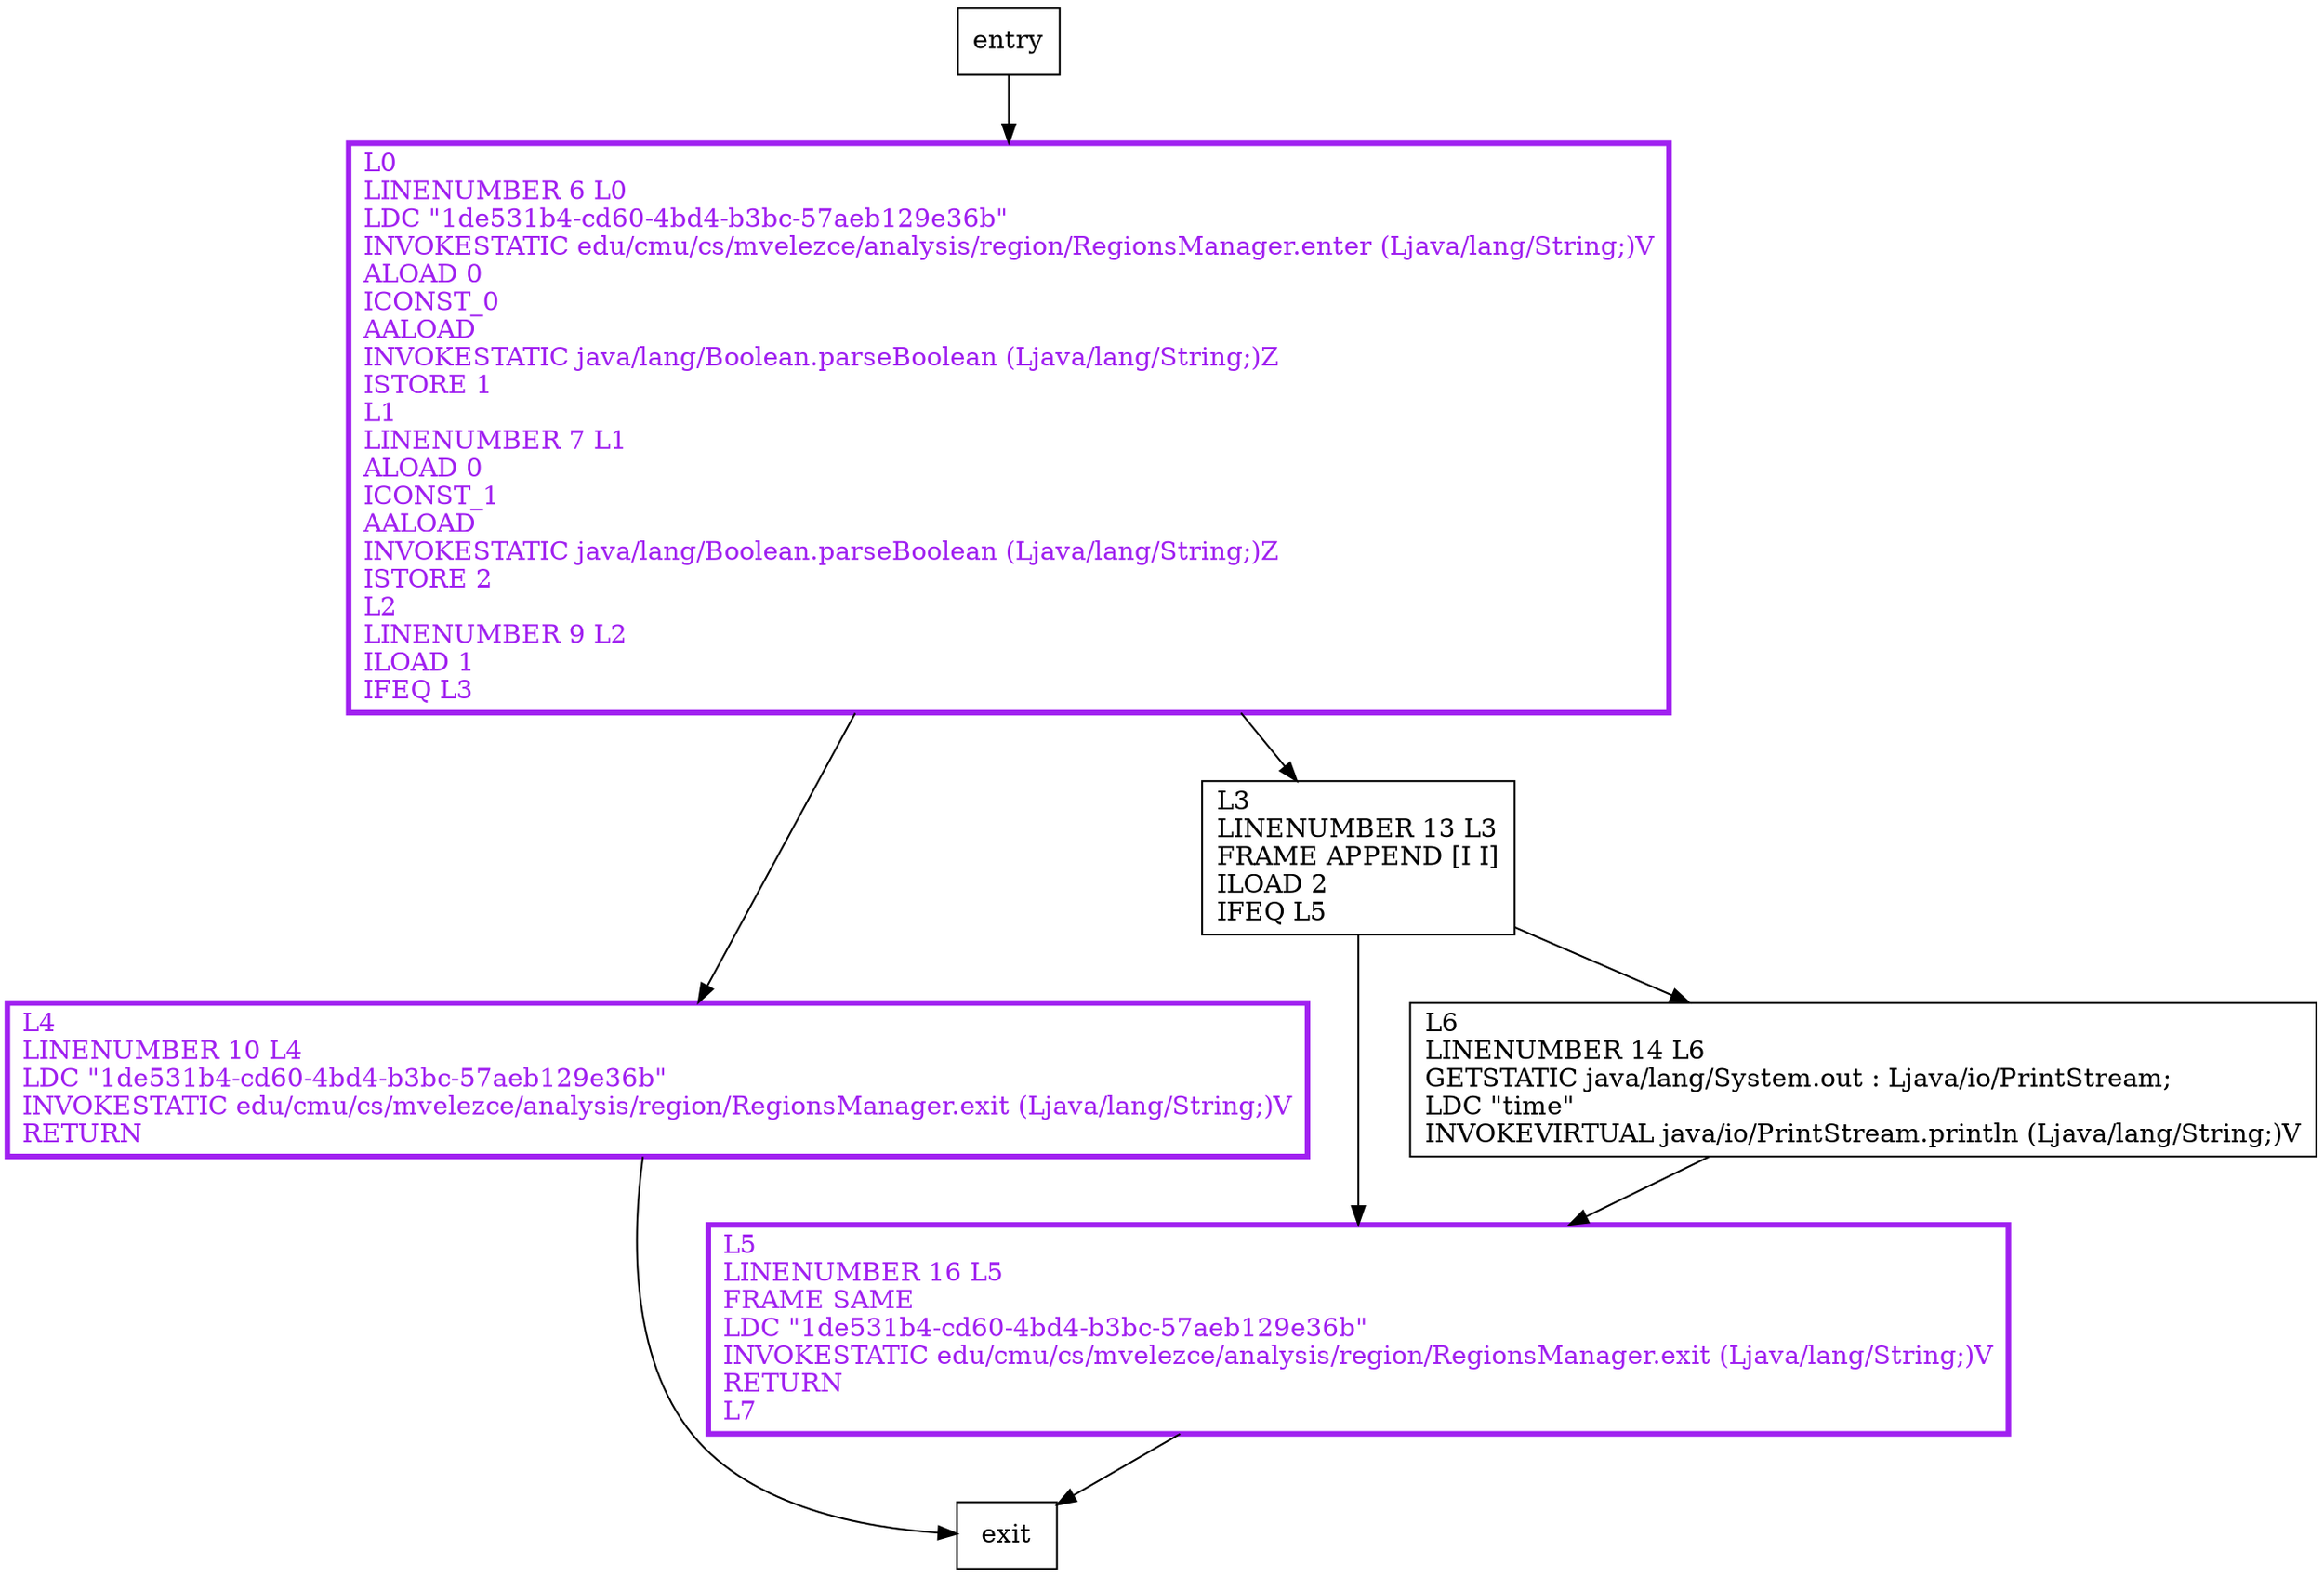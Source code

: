 digraph main {
node [shape=record];
111832087 [label="L0\lLINENUMBER 6 L0\lLDC \"1de531b4-cd60-4bd4-b3bc-57aeb129e36b\"\lINVOKESTATIC edu/cmu/cs/mvelezce/analysis/region/RegionsManager.enter (Ljava/lang/String;)V\lALOAD 0\lICONST_0\lAALOAD\lINVOKESTATIC java/lang/Boolean.parseBoolean (Ljava/lang/String;)Z\lISTORE 1\lL1\lLINENUMBER 7 L1\lALOAD 0\lICONST_1\lAALOAD\lINVOKESTATIC java/lang/Boolean.parseBoolean (Ljava/lang/String;)Z\lISTORE 2\lL2\lLINENUMBER 9 L2\lILOAD 1\lIFEQ L3\l"];
1755588291 [label="L5\lLINENUMBER 16 L5\lFRAME SAME\lLDC \"1de531b4-cd60-4bd4-b3bc-57aeb129e36b\"\lINVOKESTATIC edu/cmu/cs/mvelezce/analysis/region/RegionsManager.exit (Ljava/lang/String;)V\lRETURN\lL7\l"];
775199986 [label="L4\lLINENUMBER 10 L4\lLDC \"1de531b4-cd60-4bd4-b3bc-57aeb129e36b\"\lINVOKESTATIC edu/cmu/cs/mvelezce/analysis/region/RegionsManager.exit (Ljava/lang/String;)V\lRETURN\l"];
1196877260 [label="L3\lLINENUMBER 13 L3\lFRAME APPEND [I I]\lILOAD 2\lIFEQ L5\l"];
1035681719 [label="L6\lLINENUMBER 14 L6\lGETSTATIC java/lang/System.out : Ljava/io/PrintStream;\lLDC \"time\"\lINVOKEVIRTUAL java/io/PrintStream.println (Ljava/lang/String;)V\l"];
entry;
exit;
111832087 -> 775199986;
111832087 -> 1196877260;
1755588291 -> exit;
entry -> 111832087;
775199986 -> exit;
1196877260 -> 1755588291;
1196877260 -> 1035681719;
1035681719 -> 1755588291;
111832087[fontcolor="purple", penwidth=3, color="purple"];
1755588291[fontcolor="purple", penwidth=3, color="purple"];
775199986[fontcolor="purple", penwidth=3, color="purple"];
}
